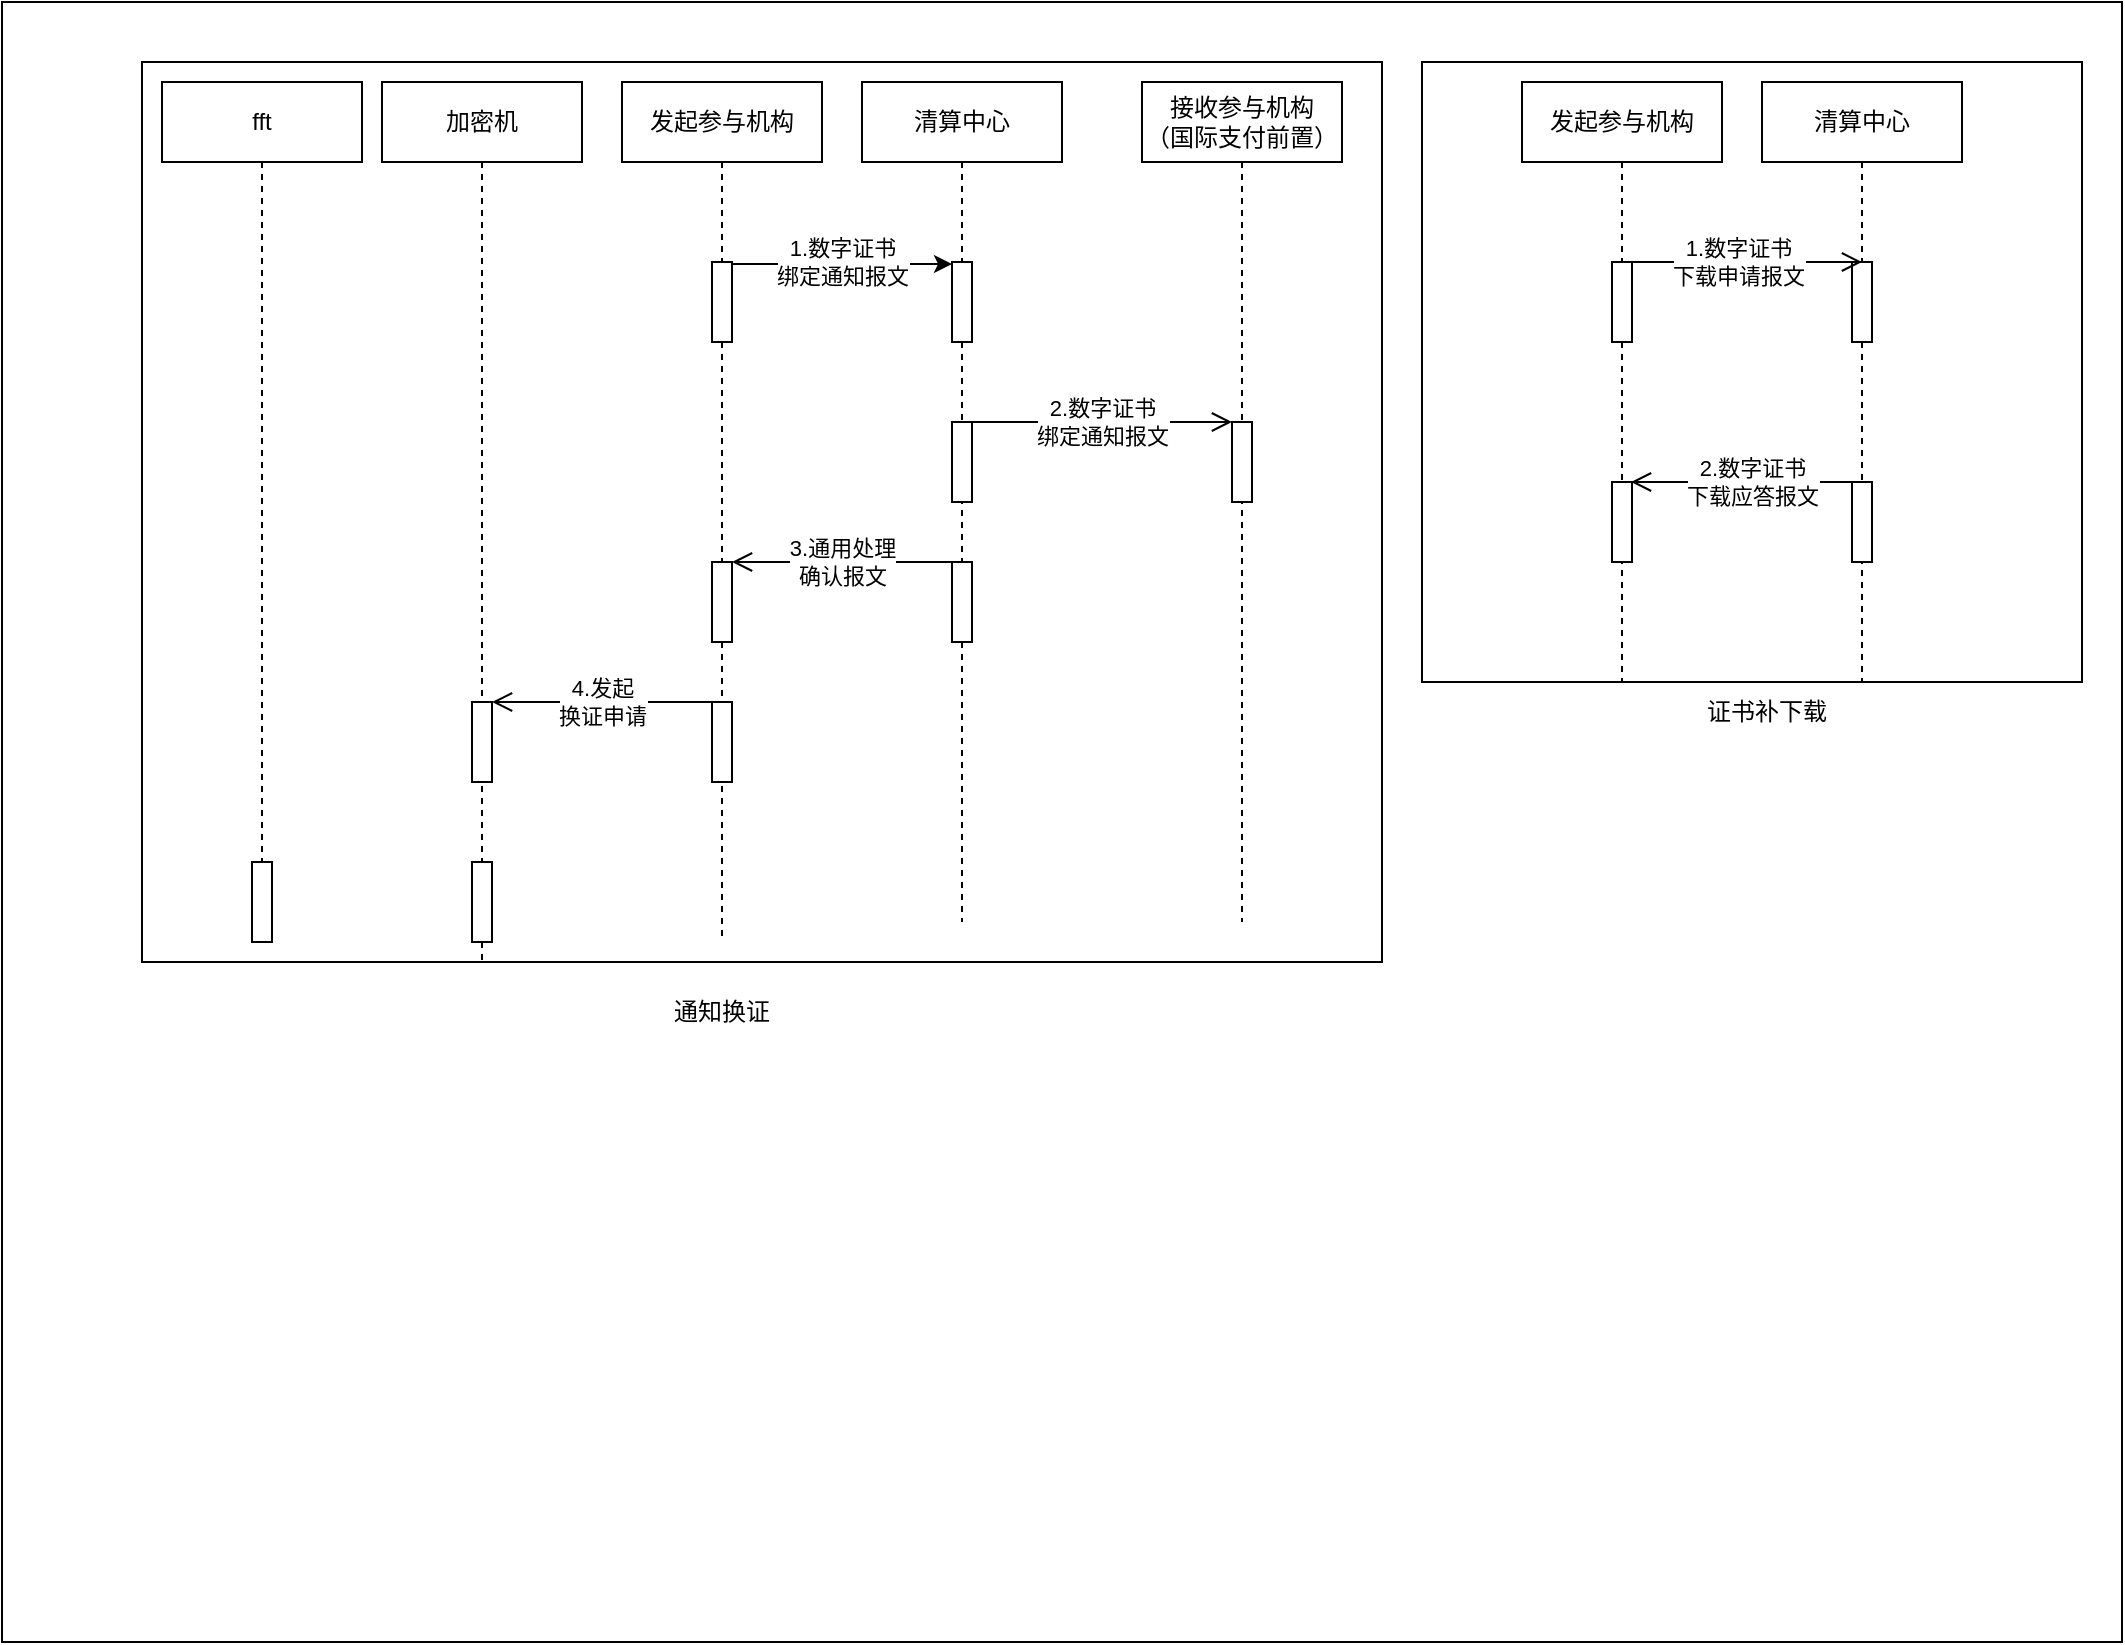 <mxfile version="21.7.4" type="github">
  <diagram name="第 1 页" id="M4AY4K1_yoDf4DGD1ai0">
    <mxGraphModel dx="2190" dy="720" grid="1" gridSize="10" guides="1" tooltips="1" connect="1" arrows="1" fold="1" page="1" pageScale="1" pageWidth="827" pageHeight="1169" math="0" shadow="0">
      <root>
        <mxCell id="0" />
        <mxCell id="1" parent="0" />
        <mxCell id="gj0T2l8YZJ-euXBdrl2L-1" value="" style="rounded=0;whiteSpace=wrap;html=1;" vertex="1" parent="1">
          <mxGeometry x="-250" y="40" width="1060" height="820" as="geometry" />
        </mxCell>
        <mxCell id="gj0T2l8YZJ-euXBdrl2L-3" value="" style="rounded=0;whiteSpace=wrap;html=1;" vertex="1" parent="1">
          <mxGeometry x="-180" y="70" width="620" height="450" as="geometry" />
        </mxCell>
        <mxCell id="gj0T2l8YZJ-euXBdrl2L-6" value="清算中心" style="shape=umlLifeline;perimeter=lifelinePerimeter;whiteSpace=wrap;html=1;container=1;dropTarget=0;collapsible=0;recursiveResize=0;outlineConnect=0;portConstraint=eastwest;newEdgeStyle={&quot;edgeStyle&quot;:&quot;elbowEdgeStyle&quot;,&quot;elbow&quot;:&quot;vertical&quot;,&quot;curved&quot;:0,&quot;rounded&quot;:0};" vertex="1" parent="1">
          <mxGeometry x="180" y="80" width="100" height="420" as="geometry" />
        </mxCell>
        <mxCell id="gj0T2l8YZJ-euXBdrl2L-7" value="" style="html=1;points=[[0,0,0,0,5],[0,1,0,0,-5],[1,0,0,0,5],[1,1,0,0,-5]];perimeter=orthogonalPerimeter;outlineConnect=0;targetShapes=umlLifeline;portConstraint=eastwest;newEdgeStyle={&quot;curved&quot;:0,&quot;rounded&quot;:0};" vertex="1" parent="gj0T2l8YZJ-euXBdrl2L-6">
          <mxGeometry x="45" y="90" width="10" height="40" as="geometry" />
        </mxCell>
        <mxCell id="gj0T2l8YZJ-euXBdrl2L-17" value="" style="html=1;points=[[0,0,0,0,5],[0,1,0,0,-5],[1,0,0,0,5],[1,1,0,0,-5]];perimeter=orthogonalPerimeter;outlineConnect=0;targetShapes=umlLifeline;portConstraint=eastwest;newEdgeStyle={&quot;curved&quot;:0,&quot;rounded&quot;:0};" vertex="1" parent="gj0T2l8YZJ-euXBdrl2L-6">
          <mxGeometry x="45" y="170" width="10" height="40" as="geometry" />
        </mxCell>
        <mxCell id="gj0T2l8YZJ-euXBdrl2L-20" value="" style="html=1;points=[[0,0,0,0,5],[0,1,0,0,-5],[1,0,0,0,5],[1,1,0,0,-5]];perimeter=orthogonalPerimeter;outlineConnect=0;targetShapes=umlLifeline;portConstraint=eastwest;newEdgeStyle={&quot;curved&quot;:0,&quot;rounded&quot;:0};" vertex="1" parent="gj0T2l8YZJ-euXBdrl2L-6">
          <mxGeometry x="45" y="240" width="10" height="40" as="geometry" />
        </mxCell>
        <mxCell id="gj0T2l8YZJ-euXBdrl2L-8" value="发起参与机构&lt;br&gt;" style="shape=umlLifeline;perimeter=lifelinePerimeter;whiteSpace=wrap;html=1;container=1;dropTarget=0;collapsible=0;recursiveResize=0;outlineConnect=0;portConstraint=eastwest;newEdgeStyle={&quot;edgeStyle&quot;:&quot;elbowEdgeStyle&quot;,&quot;elbow&quot;:&quot;vertical&quot;,&quot;curved&quot;:0,&quot;rounded&quot;:0};" vertex="1" parent="1">
          <mxGeometry x="60" y="80" width="100" height="430" as="geometry" />
        </mxCell>
        <mxCell id="gj0T2l8YZJ-euXBdrl2L-9" value="" style="html=1;points=[[0,0,0,0,5],[0,1,0,0,-5],[1,0,0,0,5],[1,1,0,0,-5]];perimeter=orthogonalPerimeter;outlineConnect=0;targetShapes=umlLifeline;portConstraint=eastwest;newEdgeStyle={&quot;curved&quot;:0,&quot;rounded&quot;:0};" vertex="1" parent="gj0T2l8YZJ-euXBdrl2L-8">
          <mxGeometry x="45" y="90" width="10" height="40" as="geometry" />
        </mxCell>
        <mxCell id="gj0T2l8YZJ-euXBdrl2L-21" value="" style="html=1;points=[[0,0,0,0,5],[0,1,0,0,-5],[1,0,0,0,5],[1,1,0,0,-5]];perimeter=orthogonalPerimeter;outlineConnect=0;targetShapes=umlLifeline;portConstraint=eastwest;newEdgeStyle={&quot;curved&quot;:0,&quot;rounded&quot;:0};" vertex="1" parent="gj0T2l8YZJ-euXBdrl2L-8">
          <mxGeometry x="45" y="240" width="10" height="40" as="geometry" />
        </mxCell>
        <mxCell id="gj0T2l8YZJ-euXBdrl2L-10" value="" style="endArrow=classic;html=1;rounded=0;" edge="1" parent="1">
          <mxGeometry width="50" height="50" relative="1" as="geometry">
            <mxPoint x="115" y="171" as="sourcePoint" />
            <mxPoint x="225" y="171" as="targetPoint" />
          </mxGeometry>
        </mxCell>
        <mxCell id="gj0T2l8YZJ-euXBdrl2L-11" value="1.数字证书&lt;br&gt;绑定通知报文" style="edgeLabel;html=1;align=center;verticalAlign=middle;resizable=0;points=[];" vertex="1" connectable="0" parent="gj0T2l8YZJ-euXBdrl2L-10">
          <mxGeometry x="-0.2" y="1" relative="1" as="geometry">
            <mxPoint x="11" as="offset" />
          </mxGeometry>
        </mxCell>
        <mxCell id="gj0T2l8YZJ-euXBdrl2L-14" value="接收参与机构&lt;br&gt;（国际支付前置）" style="shape=umlLifeline;perimeter=lifelinePerimeter;whiteSpace=wrap;html=1;container=1;dropTarget=0;collapsible=0;recursiveResize=0;outlineConnect=0;portConstraint=eastwest;newEdgeStyle={&quot;edgeStyle&quot;:&quot;elbowEdgeStyle&quot;,&quot;elbow&quot;:&quot;vertical&quot;,&quot;curved&quot;:0,&quot;rounded&quot;:0};" vertex="1" parent="1">
          <mxGeometry x="320" y="80" width="100" height="420" as="geometry" />
        </mxCell>
        <mxCell id="gj0T2l8YZJ-euXBdrl2L-15" value="" style="html=1;points=[[0,0,0,0,5],[0,1,0,0,-5],[1,0,0,0,5],[1,1,0,0,-5]];perimeter=orthogonalPerimeter;outlineConnect=0;targetShapes=umlLifeline;portConstraint=eastwest;newEdgeStyle={&quot;curved&quot;:0,&quot;rounded&quot;:0};" vertex="1" parent="gj0T2l8YZJ-euXBdrl2L-14">
          <mxGeometry x="45" y="170" width="10" height="40" as="geometry" />
        </mxCell>
        <mxCell id="gj0T2l8YZJ-euXBdrl2L-18" value="" style="endArrow=open;startArrow=none;endFill=0;startFill=0;endSize=8;html=1;verticalAlign=bottom;labelBackgroundColor=none;strokeWidth=1;rounded=0;" edge="1" parent="1">
          <mxGeometry width="160" relative="1" as="geometry">
            <mxPoint x="235" y="250" as="sourcePoint" />
            <mxPoint x="365" y="250" as="targetPoint" />
          </mxGeometry>
        </mxCell>
        <mxCell id="gj0T2l8YZJ-euXBdrl2L-19" value="2.数字证书&lt;br&gt;绑定通知报文" style="edgeLabel;html=1;align=center;verticalAlign=middle;resizable=0;points=[];" vertex="1" connectable="0" parent="gj0T2l8YZJ-euXBdrl2L-18">
          <mxGeometry x="0.169" y="1" relative="1" as="geometry">
            <mxPoint x="-11" y="1" as="offset" />
          </mxGeometry>
        </mxCell>
        <mxCell id="gj0T2l8YZJ-euXBdrl2L-23" value="" style="endArrow=open;startArrow=none;endFill=0;startFill=0;endSize=8;html=1;verticalAlign=bottom;labelBackgroundColor=none;strokeWidth=1;rounded=0;" edge="1" parent="1">
          <mxGeometry width="160" relative="1" as="geometry">
            <mxPoint x="225" y="320" as="sourcePoint" />
            <mxPoint x="115" y="320" as="targetPoint" />
          </mxGeometry>
        </mxCell>
        <mxCell id="gj0T2l8YZJ-euXBdrl2L-24" value="3.通用处理&lt;br&gt;确认报文" style="edgeLabel;html=1;align=center;verticalAlign=middle;resizable=0;points=[];" vertex="1" connectable="0" parent="gj0T2l8YZJ-euXBdrl2L-23">
          <mxGeometry x="0.169" y="1" relative="1" as="geometry">
            <mxPoint x="9" y="-1" as="offset" />
          </mxGeometry>
        </mxCell>
        <mxCell id="gj0T2l8YZJ-euXBdrl2L-26" value="" style="rounded=0;whiteSpace=wrap;html=1;" vertex="1" parent="1">
          <mxGeometry x="460" y="70" width="330" height="310" as="geometry" />
        </mxCell>
        <mxCell id="gj0T2l8YZJ-euXBdrl2L-27" value="清算中心" style="shape=umlLifeline;perimeter=lifelinePerimeter;whiteSpace=wrap;html=1;container=1;dropTarget=0;collapsible=0;recursiveResize=0;outlineConnect=0;portConstraint=eastwest;newEdgeStyle={&quot;edgeStyle&quot;:&quot;elbowEdgeStyle&quot;,&quot;elbow&quot;:&quot;vertical&quot;,&quot;curved&quot;:0,&quot;rounded&quot;:0};" vertex="1" parent="1">
          <mxGeometry x="630" y="80" width="100" height="300" as="geometry" />
        </mxCell>
        <mxCell id="gj0T2l8YZJ-euXBdrl2L-28" value="" style="html=1;points=[[0,0,0,0,5],[0,1,0,0,-5],[1,0,0,0,5],[1,1,0,0,-5]];perimeter=orthogonalPerimeter;outlineConnect=0;targetShapes=umlLifeline;portConstraint=eastwest;newEdgeStyle={&quot;curved&quot;:0,&quot;rounded&quot;:0};" vertex="1" parent="gj0T2l8YZJ-euXBdrl2L-27">
          <mxGeometry x="45" y="90" width="10" height="40" as="geometry" />
        </mxCell>
        <mxCell id="gj0T2l8YZJ-euXBdrl2L-34" value="" style="html=1;points=[[0,0,0,0,5],[0,1,0,0,-5],[1,0,0,0,5],[1,1,0,0,-5]];perimeter=orthogonalPerimeter;outlineConnect=0;targetShapes=umlLifeline;portConstraint=eastwest;newEdgeStyle={&quot;curved&quot;:0,&quot;rounded&quot;:0};" vertex="1" parent="gj0T2l8YZJ-euXBdrl2L-27">
          <mxGeometry x="45" y="200" width="10" height="40" as="geometry" />
        </mxCell>
        <mxCell id="gj0T2l8YZJ-euXBdrl2L-29" value="发起参与机构" style="shape=umlLifeline;perimeter=lifelinePerimeter;whiteSpace=wrap;html=1;container=1;dropTarget=0;collapsible=0;recursiveResize=0;outlineConnect=0;portConstraint=eastwest;newEdgeStyle={&quot;edgeStyle&quot;:&quot;elbowEdgeStyle&quot;,&quot;elbow&quot;:&quot;vertical&quot;,&quot;curved&quot;:0,&quot;rounded&quot;:0};" vertex="1" parent="1">
          <mxGeometry x="510" y="80" width="100" height="300" as="geometry" />
        </mxCell>
        <mxCell id="gj0T2l8YZJ-euXBdrl2L-30" value="" style="html=1;points=[[0,0,0,0,5],[0,1,0,0,-5],[1,0,0,0,5],[1,1,0,0,-5]];perimeter=orthogonalPerimeter;outlineConnect=0;targetShapes=umlLifeline;portConstraint=eastwest;newEdgeStyle={&quot;curved&quot;:0,&quot;rounded&quot;:0};" vertex="1" parent="gj0T2l8YZJ-euXBdrl2L-29">
          <mxGeometry x="45" y="90" width="10" height="40" as="geometry" />
        </mxCell>
        <mxCell id="gj0T2l8YZJ-euXBdrl2L-31" value="" style="endArrow=open;startArrow=none;endFill=0;startFill=0;endSize=8;html=1;verticalAlign=bottom;labelBackgroundColor=none;strokeWidth=1;rounded=0;" edge="1" parent="1">
          <mxGeometry width="160" relative="1" as="geometry">
            <mxPoint x="560" y="170" as="sourcePoint" />
            <mxPoint x="680" y="170" as="targetPoint" />
          </mxGeometry>
        </mxCell>
        <mxCell id="gj0T2l8YZJ-euXBdrl2L-32" value="1.数字证书&lt;br&gt;下载申请报文" style="edgeLabel;html=1;align=center;verticalAlign=middle;resizable=0;points=[];" vertex="1" connectable="0" parent="gj0T2l8YZJ-euXBdrl2L-31">
          <mxGeometry x="-0.35" y="-1" relative="1" as="geometry">
            <mxPoint x="19" y="-1" as="offset" />
          </mxGeometry>
        </mxCell>
        <mxCell id="gj0T2l8YZJ-euXBdrl2L-33" value="" style="html=1;points=[[0,0,0,0,5],[0,1,0,0,-5],[1,0,0,0,5],[1,1,0,0,-5]];perimeter=orthogonalPerimeter;outlineConnect=0;targetShapes=umlLifeline;portConstraint=eastwest;newEdgeStyle={&quot;curved&quot;:0,&quot;rounded&quot;:0};" vertex="1" parent="1">
          <mxGeometry x="555" y="280" width="10" height="40" as="geometry" />
        </mxCell>
        <mxCell id="gj0T2l8YZJ-euXBdrl2L-35" value="" style="endArrow=open;startArrow=none;endFill=0;startFill=0;endSize=8;html=1;verticalAlign=bottom;labelBackgroundColor=none;strokeWidth=1;rounded=0;" edge="1" parent="1">
          <mxGeometry width="160" relative="1" as="geometry">
            <mxPoint x="675" y="280" as="sourcePoint" />
            <mxPoint x="564.5" y="280" as="targetPoint" />
          </mxGeometry>
        </mxCell>
        <mxCell id="gj0T2l8YZJ-euXBdrl2L-36" value="2.数字证书&lt;br&gt;下载应答报文" style="edgeLabel;html=1;align=center;verticalAlign=middle;resizable=0;points=[];" vertex="1" connectable="0" parent="gj0T2l8YZJ-euXBdrl2L-35">
          <mxGeometry x="-0.35" y="-1" relative="1" as="geometry">
            <mxPoint x="-14" y="1" as="offset" />
          </mxGeometry>
        </mxCell>
        <mxCell id="gj0T2l8YZJ-euXBdrl2L-37" value="通知换证" style="text;html=1;strokeColor=none;fillColor=none;align=center;verticalAlign=middle;whiteSpace=wrap;rounded=0;" vertex="1" parent="1">
          <mxGeometry x="80" y="530" width="60" height="30" as="geometry" />
        </mxCell>
        <mxCell id="gj0T2l8YZJ-euXBdrl2L-38" value="证书补下载" style="text;html=1;strokeColor=none;fillColor=none;align=center;verticalAlign=middle;whiteSpace=wrap;rounded=0;" vertex="1" parent="1">
          <mxGeometry x="595" y="380" width="75" height="30" as="geometry" />
        </mxCell>
        <mxCell id="gj0T2l8YZJ-euXBdrl2L-39" value="加密机" style="shape=umlLifeline;perimeter=lifelinePerimeter;whiteSpace=wrap;html=1;container=1;dropTarget=0;collapsible=0;recursiveResize=0;outlineConnect=0;portConstraint=eastwest;newEdgeStyle={&quot;edgeStyle&quot;:&quot;elbowEdgeStyle&quot;,&quot;elbow&quot;:&quot;vertical&quot;,&quot;curved&quot;:0,&quot;rounded&quot;:0};" vertex="1" parent="1">
          <mxGeometry x="-60" y="80" width="100" height="440" as="geometry" />
        </mxCell>
        <mxCell id="gj0T2l8YZJ-euXBdrl2L-41" value="" style="html=1;points=[[0,0,0,0,5],[0,1,0,0,-5],[1,0,0,0,5],[1,1,0,0,-5]];perimeter=orthogonalPerimeter;outlineConnect=0;targetShapes=umlLifeline;portConstraint=eastwest;newEdgeStyle={&quot;curved&quot;:0,&quot;rounded&quot;:0};" vertex="1" parent="1">
          <mxGeometry x="-15" y="390" width="10" height="40" as="geometry" />
        </mxCell>
        <mxCell id="gj0T2l8YZJ-euXBdrl2L-42" value="" style="html=1;points=[[0,0,0,0,5],[0,1,0,0,-5],[1,0,0,0,5],[1,1,0,0,-5]];perimeter=orthogonalPerimeter;outlineConnect=0;targetShapes=umlLifeline;portConstraint=eastwest;newEdgeStyle={&quot;curved&quot;:0,&quot;rounded&quot;:0};" vertex="1" parent="1">
          <mxGeometry x="105" y="390" width="10" height="40" as="geometry" />
        </mxCell>
        <mxCell id="gj0T2l8YZJ-euXBdrl2L-43" value="" style="endArrow=open;startArrow=none;endFill=0;startFill=0;endSize=8;html=1;verticalAlign=bottom;labelBackgroundColor=none;strokeWidth=1;rounded=0;" edge="1" parent="1">
          <mxGeometry width="160" relative="1" as="geometry">
            <mxPoint x="105" y="390" as="sourcePoint" />
            <mxPoint x="-5" y="390" as="targetPoint" />
          </mxGeometry>
        </mxCell>
        <mxCell id="gj0T2l8YZJ-euXBdrl2L-44" value="4.发起&lt;br&gt;换证申请" style="edgeLabel;html=1;align=center;verticalAlign=middle;resizable=0;points=[];" vertex="1" connectable="0" parent="gj0T2l8YZJ-euXBdrl2L-43">
          <mxGeometry x="0.169" y="1" relative="1" as="geometry">
            <mxPoint x="9" y="-1" as="offset" />
          </mxGeometry>
        </mxCell>
        <mxCell id="gj0T2l8YZJ-euXBdrl2L-45" value="fft" style="shape=umlLifeline;perimeter=lifelinePerimeter;whiteSpace=wrap;html=1;container=1;dropTarget=0;collapsible=0;recursiveResize=0;outlineConnect=0;portConstraint=eastwest;newEdgeStyle={&quot;edgeStyle&quot;:&quot;elbowEdgeStyle&quot;,&quot;elbow&quot;:&quot;vertical&quot;,&quot;curved&quot;:0,&quot;rounded&quot;:0};" vertex="1" parent="1">
          <mxGeometry x="-170" y="80" width="100" height="430" as="geometry" />
        </mxCell>
        <mxCell id="gj0T2l8YZJ-euXBdrl2L-47" value="" style="html=1;points=[[0,0,0,0,5],[0,1,0,0,-5],[1,0,0,0,5],[1,1,0,0,-5]];perimeter=orthogonalPerimeter;outlineConnect=0;targetShapes=umlLifeline;portConstraint=eastwest;newEdgeStyle={&quot;curved&quot;:0,&quot;rounded&quot;:0};" vertex="1" parent="gj0T2l8YZJ-euXBdrl2L-45">
          <mxGeometry x="45" y="390" width="10" height="40" as="geometry" />
        </mxCell>
        <mxCell id="gj0T2l8YZJ-euXBdrl2L-46" value="" style="html=1;points=[[0,0,0,0,5],[0,1,0,0,-5],[1,0,0,0,5],[1,1,0,0,-5]];perimeter=orthogonalPerimeter;outlineConnect=0;targetShapes=umlLifeline;portConstraint=eastwest;newEdgeStyle={&quot;curved&quot;:0,&quot;rounded&quot;:0};" vertex="1" parent="1">
          <mxGeometry x="-15" y="470" width="10" height="40" as="geometry" />
        </mxCell>
      </root>
    </mxGraphModel>
  </diagram>
</mxfile>
